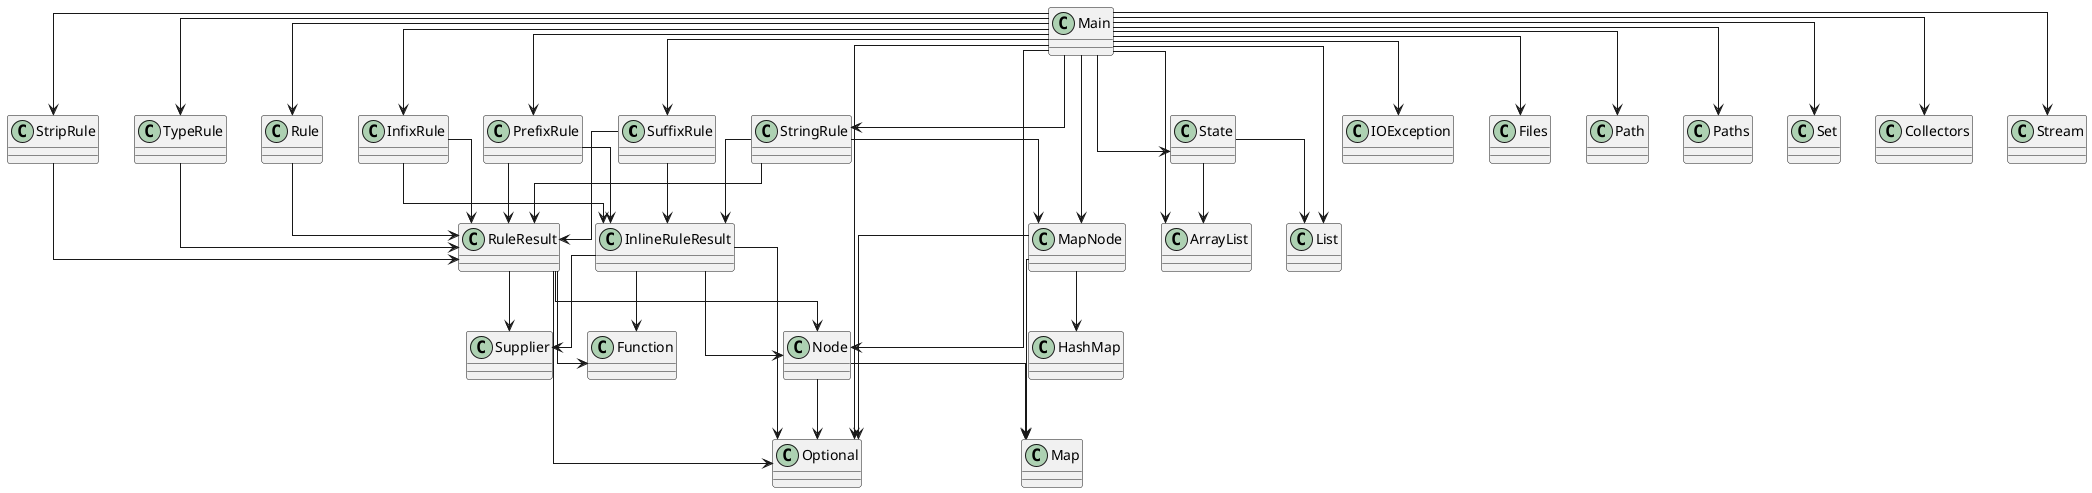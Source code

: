 @startuml
skinparam linetype ortho
class SuffixRule
SuffixRule --> InlineRuleResult
SuffixRule --> RuleResult
class InfixRule
InfixRule --> InlineRuleResult
InfixRule --> RuleResult
class Main
Main --> State
Main --> MapNode
Main --> Node
Main --> InfixRule
Main --> PrefixRule
Main --> Rule
Main --> StringRule
Main --> StripRule
Main --> SuffixRule
Main --> TypeRule
Main --> IOException
Main --> Files
Main --> Path
Main --> Paths
Main --> ArrayList
Main --> List
Main --> Optional
Main --> Set
Main --> Collectors
Main --> Stream
class TypeRule
TypeRule --> RuleResult
class Rule
Rule --> RuleResult
class Node
Node --> Map
Node --> Optional
class MapNode
MapNode --> HashMap
MapNode --> Map
MapNode --> Optional
class PrefixRule
PrefixRule --> InlineRuleResult
PrefixRule --> RuleResult
class RuleResult
RuleResult --> Node
RuleResult --> Optional
RuleResult --> Function
RuleResult --> Supplier
class InlineRuleResult
InlineRuleResult --> Node
InlineRuleResult --> Optional
InlineRuleResult --> Function
InlineRuleResult --> Supplier
class StringRule
StringRule --> MapNode
StringRule --> InlineRuleResult
StringRule --> RuleResult
class StripRule
StripRule --> RuleResult
class State
State --> ArrayList
State --> List
@enduml
